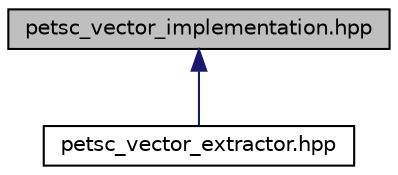 digraph "petsc_vector_implementation.hpp"
{
  edge [fontname="Helvetica",fontsize="10",labelfontname="Helvetica",labelfontsize="10"];
  node [fontname="Helvetica",fontsize="10",shape=record];
  Node1 [label="petsc_vector_implementation.hpp",height=0.2,width=0.4,color="black", fillcolor="grey75", style="filled" fontcolor="black"];
  Node1 -> Node2 [dir="back",color="midnightblue",fontsize="10",style="solid",fontname="Helvetica"];
  Node2 [label="petsc_vector_extractor.hpp",height=0.2,width=0.4,color="black", fillcolor="white", style="filled",URL="$petsc__vector__extractor_8hpp.html"];
}
